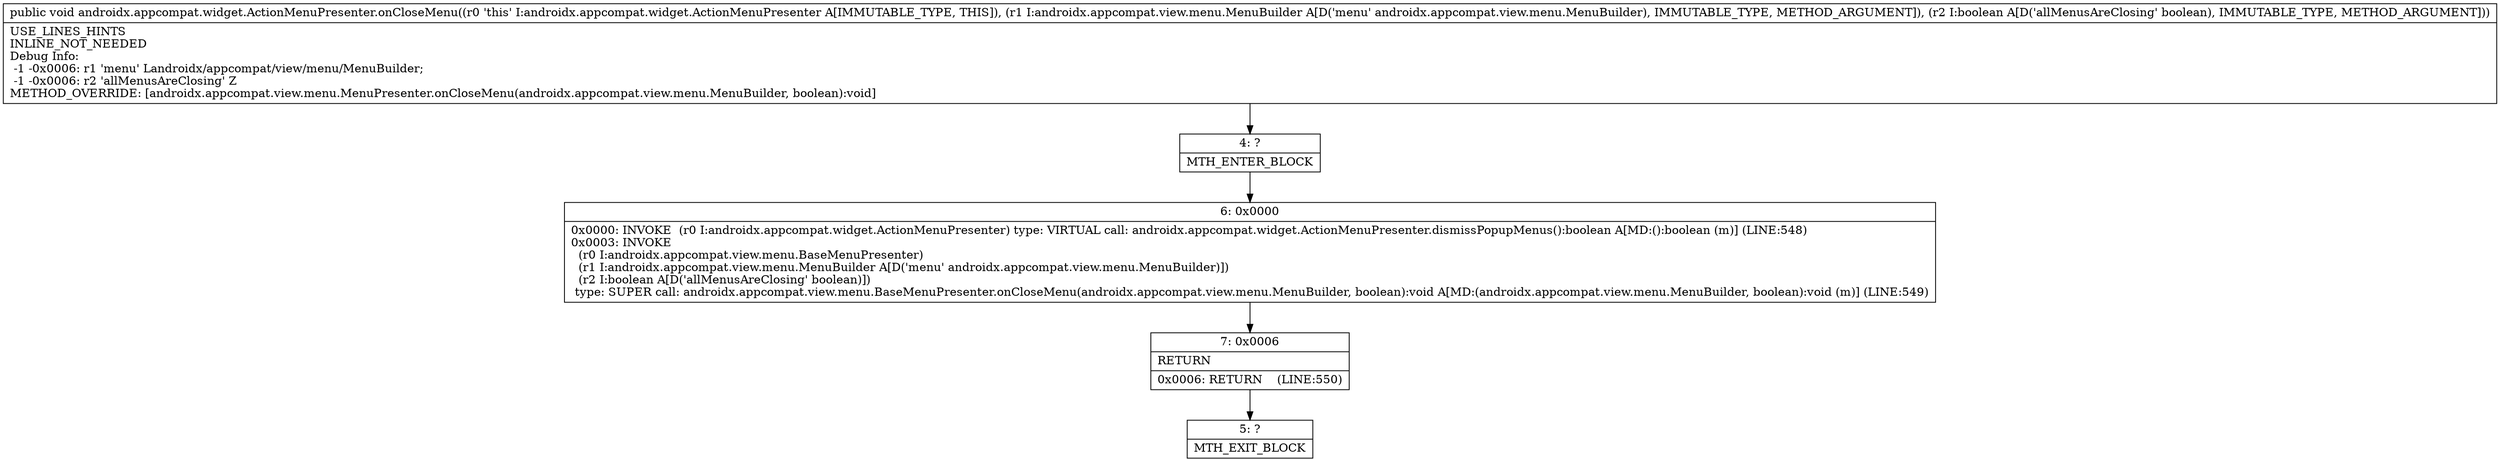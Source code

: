 digraph "CFG forandroidx.appcompat.widget.ActionMenuPresenter.onCloseMenu(Landroidx\/appcompat\/view\/menu\/MenuBuilder;Z)V" {
Node_4 [shape=record,label="{4\:\ ?|MTH_ENTER_BLOCK\l}"];
Node_6 [shape=record,label="{6\:\ 0x0000|0x0000: INVOKE  (r0 I:androidx.appcompat.widget.ActionMenuPresenter) type: VIRTUAL call: androidx.appcompat.widget.ActionMenuPresenter.dismissPopupMenus():boolean A[MD:():boolean (m)] (LINE:548)\l0x0003: INVOKE  \l  (r0 I:androidx.appcompat.view.menu.BaseMenuPresenter)\l  (r1 I:androidx.appcompat.view.menu.MenuBuilder A[D('menu' androidx.appcompat.view.menu.MenuBuilder)])\l  (r2 I:boolean A[D('allMenusAreClosing' boolean)])\l type: SUPER call: androidx.appcompat.view.menu.BaseMenuPresenter.onCloseMenu(androidx.appcompat.view.menu.MenuBuilder, boolean):void A[MD:(androidx.appcompat.view.menu.MenuBuilder, boolean):void (m)] (LINE:549)\l}"];
Node_7 [shape=record,label="{7\:\ 0x0006|RETURN\l|0x0006: RETURN    (LINE:550)\l}"];
Node_5 [shape=record,label="{5\:\ ?|MTH_EXIT_BLOCK\l}"];
MethodNode[shape=record,label="{public void androidx.appcompat.widget.ActionMenuPresenter.onCloseMenu((r0 'this' I:androidx.appcompat.widget.ActionMenuPresenter A[IMMUTABLE_TYPE, THIS]), (r1 I:androidx.appcompat.view.menu.MenuBuilder A[D('menu' androidx.appcompat.view.menu.MenuBuilder), IMMUTABLE_TYPE, METHOD_ARGUMENT]), (r2 I:boolean A[D('allMenusAreClosing' boolean), IMMUTABLE_TYPE, METHOD_ARGUMENT]))  | USE_LINES_HINTS\lINLINE_NOT_NEEDED\lDebug Info:\l  \-1 \-0x0006: r1 'menu' Landroidx\/appcompat\/view\/menu\/MenuBuilder;\l  \-1 \-0x0006: r2 'allMenusAreClosing' Z\lMETHOD_OVERRIDE: [androidx.appcompat.view.menu.MenuPresenter.onCloseMenu(androidx.appcompat.view.menu.MenuBuilder, boolean):void]\l}"];
MethodNode -> Node_4;Node_4 -> Node_6;
Node_6 -> Node_7;
Node_7 -> Node_5;
}

